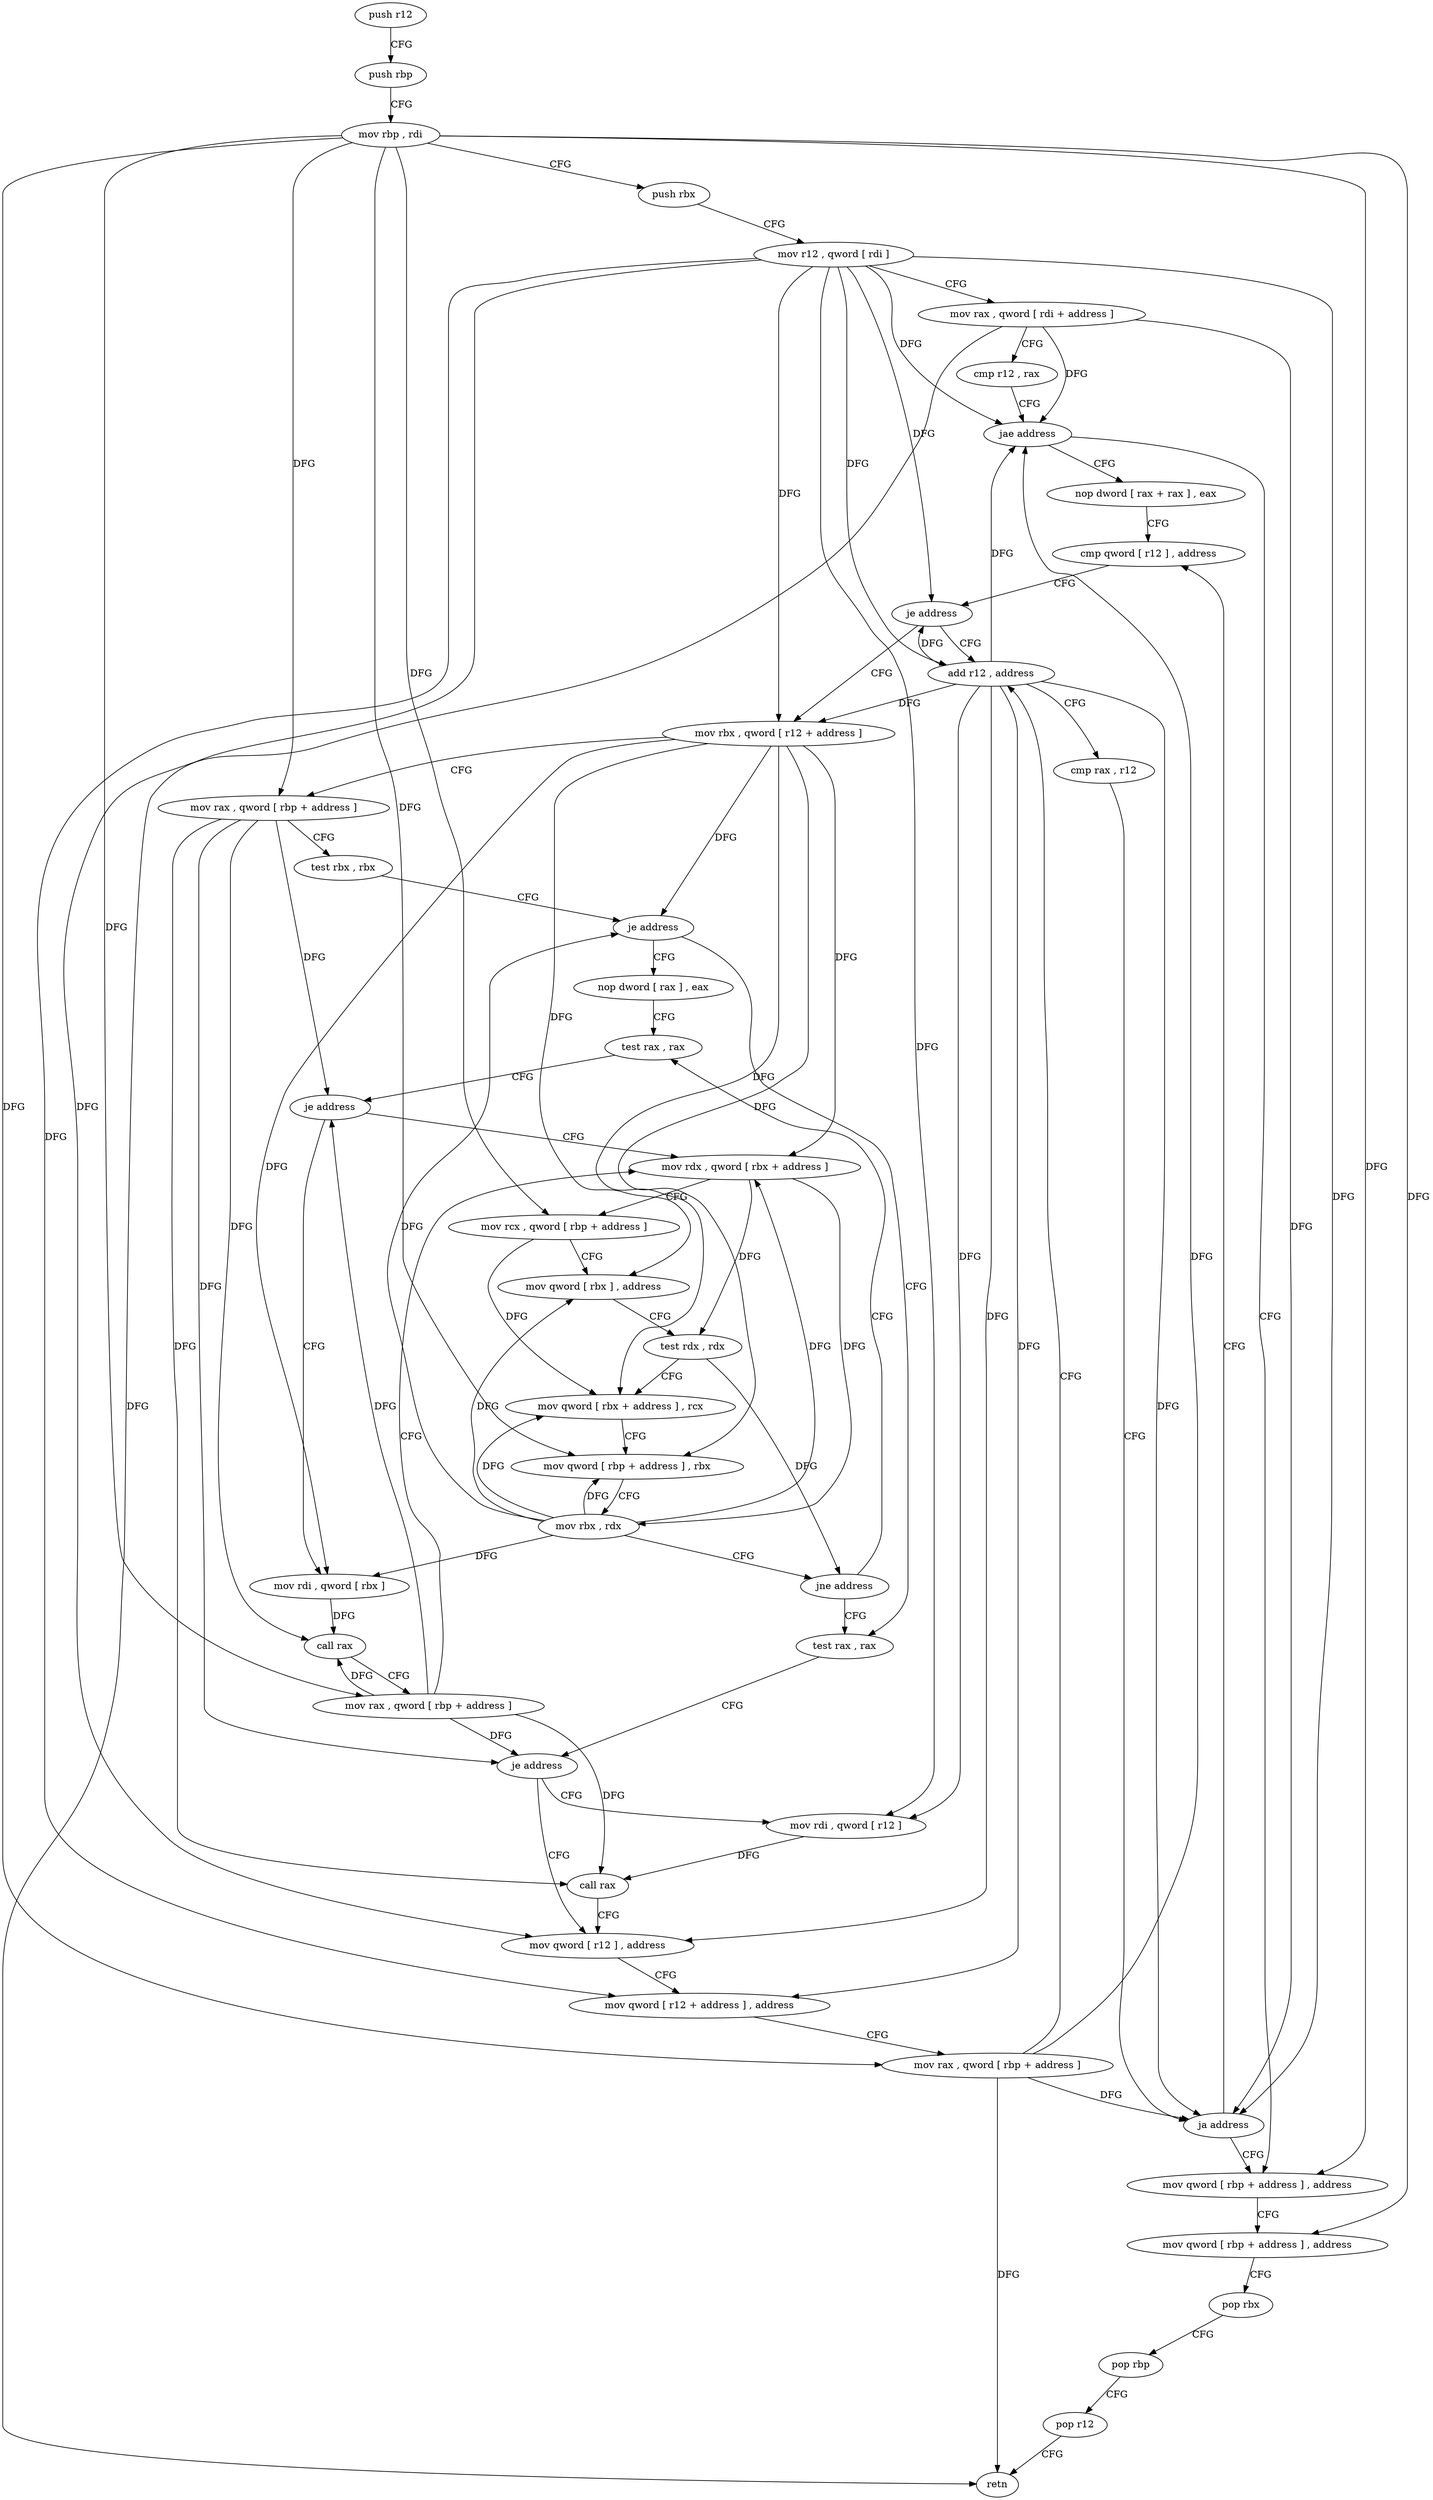 digraph "func" {
"4309952" [label = "push r12" ]
"4309954" [label = "push rbp" ]
"4309955" [label = "mov rbp , rdi" ]
"4309958" [label = "push rbx" ]
"4309959" [label = "mov r12 , qword [ rdi ]" ]
"4309962" [label = "mov rax , qword [ rdi + address ]" ]
"4309966" [label = "cmp r12 , rax" ]
"4309969" [label = "jae address" ]
"4310086" [label = "mov qword [ rbp + address ] , address" ]
"4309971" [label = "nop dword [ rax + rax ] , eax" ]
"4310094" [label = "mov qword [ rbp + address ] , address" ]
"4310102" [label = "pop rbx" ]
"4310103" [label = "pop rbp" ]
"4310104" [label = "pop r12" ]
"4310106" [label = "retn" ]
"4309976" [label = "cmp qword [ r12 ] , address" ]
"4310077" [label = "add r12 , address" ]
"4310081" [label = "cmp rax , r12" ]
"4310084" [label = "ja address" ]
"4309983" [label = "mov rbx , qword [ r12 + address ]" ]
"4309988" [label = "mov rax , qword [ rbp + address ]" ]
"4309992" [label = "test rbx , rbx" ]
"4309995" [label = "je address" ]
"4310045" [label = "test rax , rax" ]
"4309997" [label = "nop dword [ rax ] , eax" ]
"4309981" [label = "je address" ]
"4310048" [label = "je address" ]
"4310056" [label = "mov qword [ r12 ] , address" ]
"4310050" [label = "mov rdi , qword [ r12 ]" ]
"4310000" [label = "test rax , rax" ]
"4310064" [label = "mov qword [ r12 + address ] , address" ]
"4310073" [label = "mov rax , qword [ rbp + address ]" ]
"4310054" [label = "call rax" ]
"4310014" [label = "mov rdx , qword [ rbx + address ]" ]
"4310018" [label = "mov rcx , qword [ rbp + address ]" ]
"4310022" [label = "mov qword [ rbx ] , address" ]
"4310029" [label = "test rdx , rdx" ]
"4310032" [label = "mov qword [ rbx + address ] , rcx" ]
"4310036" [label = "mov qword [ rbp + address ] , rbx" ]
"4310040" [label = "mov rbx , rdx" ]
"4310043" [label = "jne address" ]
"4310005" [label = "mov rdi , qword [ rbx ]" ]
"4310008" [label = "call rax" ]
"4310010" [label = "mov rax , qword [ rbp + address ]" ]
"4310003" [label = "je address" ]
"4309952" -> "4309954" [ label = "CFG" ]
"4309954" -> "4309955" [ label = "CFG" ]
"4309955" -> "4309958" [ label = "CFG" ]
"4309955" -> "4310086" [ label = "DFG" ]
"4309955" -> "4310094" [ label = "DFG" ]
"4309955" -> "4309988" [ label = "DFG" ]
"4309955" -> "4310073" [ label = "DFG" ]
"4309955" -> "4310018" [ label = "DFG" ]
"4309955" -> "4310036" [ label = "DFG" ]
"4309955" -> "4310010" [ label = "DFG" ]
"4309958" -> "4309959" [ label = "CFG" ]
"4309959" -> "4309962" [ label = "CFG" ]
"4309959" -> "4309969" [ label = "DFG" ]
"4309959" -> "4309981" [ label = "DFG" ]
"4309959" -> "4310077" [ label = "DFG" ]
"4309959" -> "4310084" [ label = "DFG" ]
"4309959" -> "4309983" [ label = "DFG" ]
"4309959" -> "4310056" [ label = "DFG" ]
"4309959" -> "4310064" [ label = "DFG" ]
"4309959" -> "4310050" [ label = "DFG" ]
"4309962" -> "4309966" [ label = "CFG" ]
"4309962" -> "4309969" [ label = "DFG" ]
"4309962" -> "4310106" [ label = "DFG" ]
"4309962" -> "4310084" [ label = "DFG" ]
"4309966" -> "4309969" [ label = "CFG" ]
"4309969" -> "4310086" [ label = "CFG" ]
"4309969" -> "4309971" [ label = "CFG" ]
"4310086" -> "4310094" [ label = "CFG" ]
"4309971" -> "4309976" [ label = "CFG" ]
"4310094" -> "4310102" [ label = "CFG" ]
"4310102" -> "4310103" [ label = "CFG" ]
"4310103" -> "4310104" [ label = "CFG" ]
"4310104" -> "4310106" [ label = "CFG" ]
"4309976" -> "4309981" [ label = "CFG" ]
"4310077" -> "4310081" [ label = "CFG" ]
"4310077" -> "4309981" [ label = "DFG" ]
"4310077" -> "4309969" [ label = "DFG" ]
"4310077" -> "4310084" [ label = "DFG" ]
"4310077" -> "4309983" [ label = "DFG" ]
"4310077" -> "4310056" [ label = "DFG" ]
"4310077" -> "4310064" [ label = "DFG" ]
"4310077" -> "4310050" [ label = "DFG" ]
"4310081" -> "4310084" [ label = "CFG" ]
"4310084" -> "4309976" [ label = "CFG" ]
"4310084" -> "4310086" [ label = "CFG" ]
"4309983" -> "4309988" [ label = "CFG" ]
"4309983" -> "4309995" [ label = "DFG" ]
"4309983" -> "4310014" [ label = "DFG" ]
"4309983" -> "4310022" [ label = "DFG" ]
"4309983" -> "4310032" [ label = "DFG" ]
"4309983" -> "4310036" [ label = "DFG" ]
"4309983" -> "4310005" [ label = "DFG" ]
"4309988" -> "4309992" [ label = "CFG" ]
"4309988" -> "4310048" [ label = "DFG" ]
"4309988" -> "4310054" [ label = "DFG" ]
"4309988" -> "4310003" [ label = "DFG" ]
"4309988" -> "4310008" [ label = "DFG" ]
"4309992" -> "4309995" [ label = "CFG" ]
"4309995" -> "4310045" [ label = "CFG" ]
"4309995" -> "4309997" [ label = "CFG" ]
"4310045" -> "4310048" [ label = "CFG" ]
"4309997" -> "4310000" [ label = "CFG" ]
"4309981" -> "4310077" [ label = "CFG" ]
"4309981" -> "4309983" [ label = "CFG" ]
"4310048" -> "4310056" [ label = "CFG" ]
"4310048" -> "4310050" [ label = "CFG" ]
"4310056" -> "4310064" [ label = "CFG" ]
"4310050" -> "4310054" [ label = "DFG" ]
"4310000" -> "4310003" [ label = "CFG" ]
"4310064" -> "4310073" [ label = "CFG" ]
"4310073" -> "4310077" [ label = "CFG" ]
"4310073" -> "4309969" [ label = "DFG" ]
"4310073" -> "4310106" [ label = "DFG" ]
"4310073" -> "4310084" [ label = "DFG" ]
"4310054" -> "4310056" [ label = "CFG" ]
"4310014" -> "4310018" [ label = "CFG" ]
"4310014" -> "4310029" [ label = "DFG" ]
"4310014" -> "4310040" [ label = "DFG" ]
"4310018" -> "4310022" [ label = "CFG" ]
"4310018" -> "4310032" [ label = "DFG" ]
"4310022" -> "4310029" [ label = "CFG" ]
"4310029" -> "4310032" [ label = "CFG" ]
"4310029" -> "4310043" [ label = "DFG" ]
"4310032" -> "4310036" [ label = "CFG" ]
"4310036" -> "4310040" [ label = "CFG" ]
"4310040" -> "4310043" [ label = "CFG" ]
"4310040" -> "4309995" [ label = "DFG" ]
"4310040" -> "4310014" [ label = "DFG" ]
"4310040" -> "4310022" [ label = "DFG" ]
"4310040" -> "4310036" [ label = "DFG" ]
"4310040" -> "4310032" [ label = "DFG" ]
"4310040" -> "4310005" [ label = "DFG" ]
"4310043" -> "4310000" [ label = "CFG" ]
"4310043" -> "4310045" [ label = "CFG" ]
"4310005" -> "4310008" [ label = "DFG" ]
"4310008" -> "4310010" [ label = "CFG" ]
"4310010" -> "4310014" [ label = "CFG" ]
"4310010" -> "4310048" [ label = "DFG" ]
"4310010" -> "4310003" [ label = "DFG" ]
"4310010" -> "4310054" [ label = "DFG" ]
"4310010" -> "4310008" [ label = "DFG" ]
"4310003" -> "4310014" [ label = "CFG" ]
"4310003" -> "4310005" [ label = "CFG" ]
}
